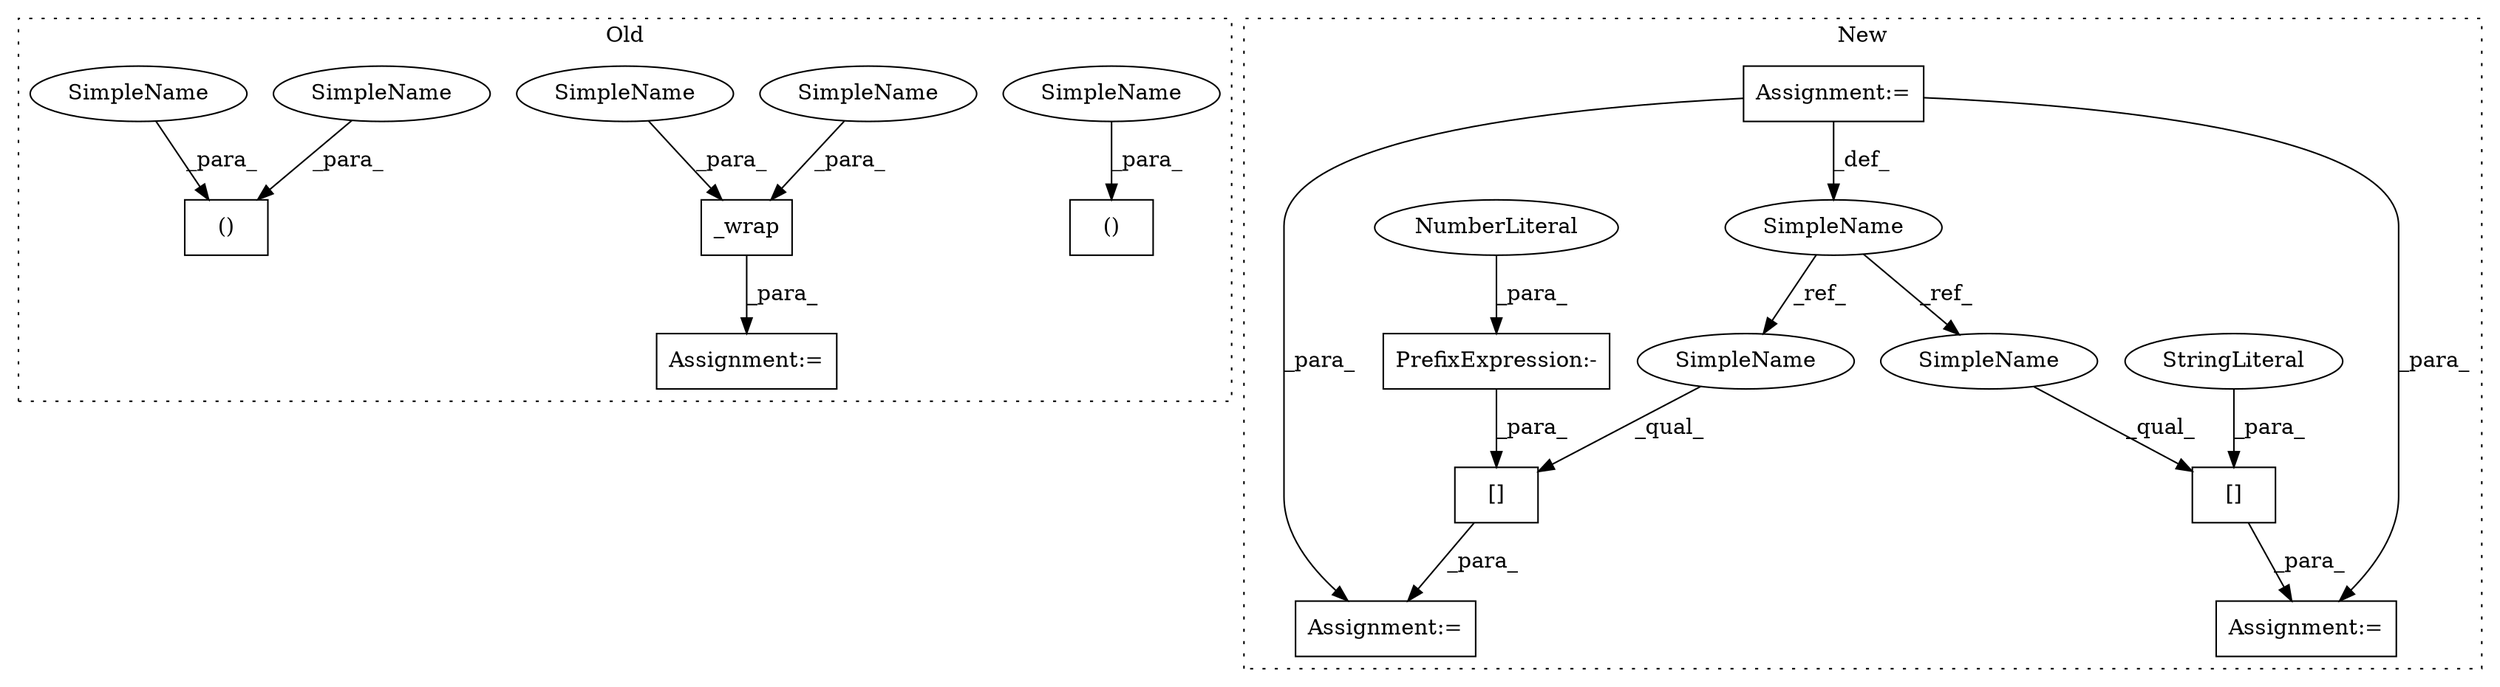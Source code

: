 digraph G {
subgraph cluster0 {
1 [label="_wrap" a="32" s="3943,3956" l="6,1" shape="box"];
8 [label="()" a="106" s="3905" l="31" shape="box"];
9 [label="()" a="106" s="3988" l="37" shape="box"];
13 [label="Assignment:=" a="7" s="3936" l="2" shape="box"];
14 [label="SimpleName" a="42" s="4002" l="3" shape="ellipse"];
15 [label="SimpleName" a="42" s="3951" l="3" shape="ellipse"];
16 [label="SimpleName" a="42" s="3919" l="3" shape="ellipse"];
19 [label="SimpleName" a="42" s="3955" l="1" shape="ellipse"];
20 [label="SimpleName" a="42" s="3935" l="1" shape="ellipse"];
label = "Old";
style="dotted";
}
subgraph cluster1 {
2 [label="[]" a="2" s="3667,3672" l="3,1" shape="box"];
3 [label="PrefixExpression:-" a="38" s="3670" l="1" shape="box"];
4 [label="NumberLiteral" a="34" s="3671" l="1" shape="ellipse"];
5 [label="SimpleName" a="42" s="3584" l="2" shape="ellipse"];
6 [label="[]" a="2" s="3635,3656" l="3,1" shape="box"];
7 [label="StringLiteral" a="45" s="3638" l="18" shape="ellipse"];
10 [label="Assignment:=" a="7" s="3666" l="1" shape="box"];
11 [label="Assignment:=" a="7" s="3586" l="1" shape="box"];
12 [label="Assignment:=" a="7" s="3634" l="1" shape="box"];
17 [label="SimpleName" a="42" s="3667" l="2" shape="ellipse"];
18 [label="SimpleName" a="42" s="3635" l="2" shape="ellipse"];
label = "New";
style="dotted";
}
1 -> 13 [label="_para_"];
2 -> 10 [label="_para_"];
3 -> 2 [label="_para_"];
4 -> 3 [label="_para_"];
5 -> 18 [label="_ref_"];
5 -> 17 [label="_ref_"];
6 -> 12 [label="_para_"];
7 -> 6 [label="_para_"];
11 -> 12 [label="_para_"];
11 -> 5 [label="_def_"];
11 -> 10 [label="_para_"];
14 -> 9 [label="_para_"];
15 -> 1 [label="_para_"];
16 -> 8 [label="_para_"];
17 -> 2 [label="_qual_"];
18 -> 6 [label="_qual_"];
19 -> 1 [label="_para_"];
20 -> 8 [label="_para_"];
}